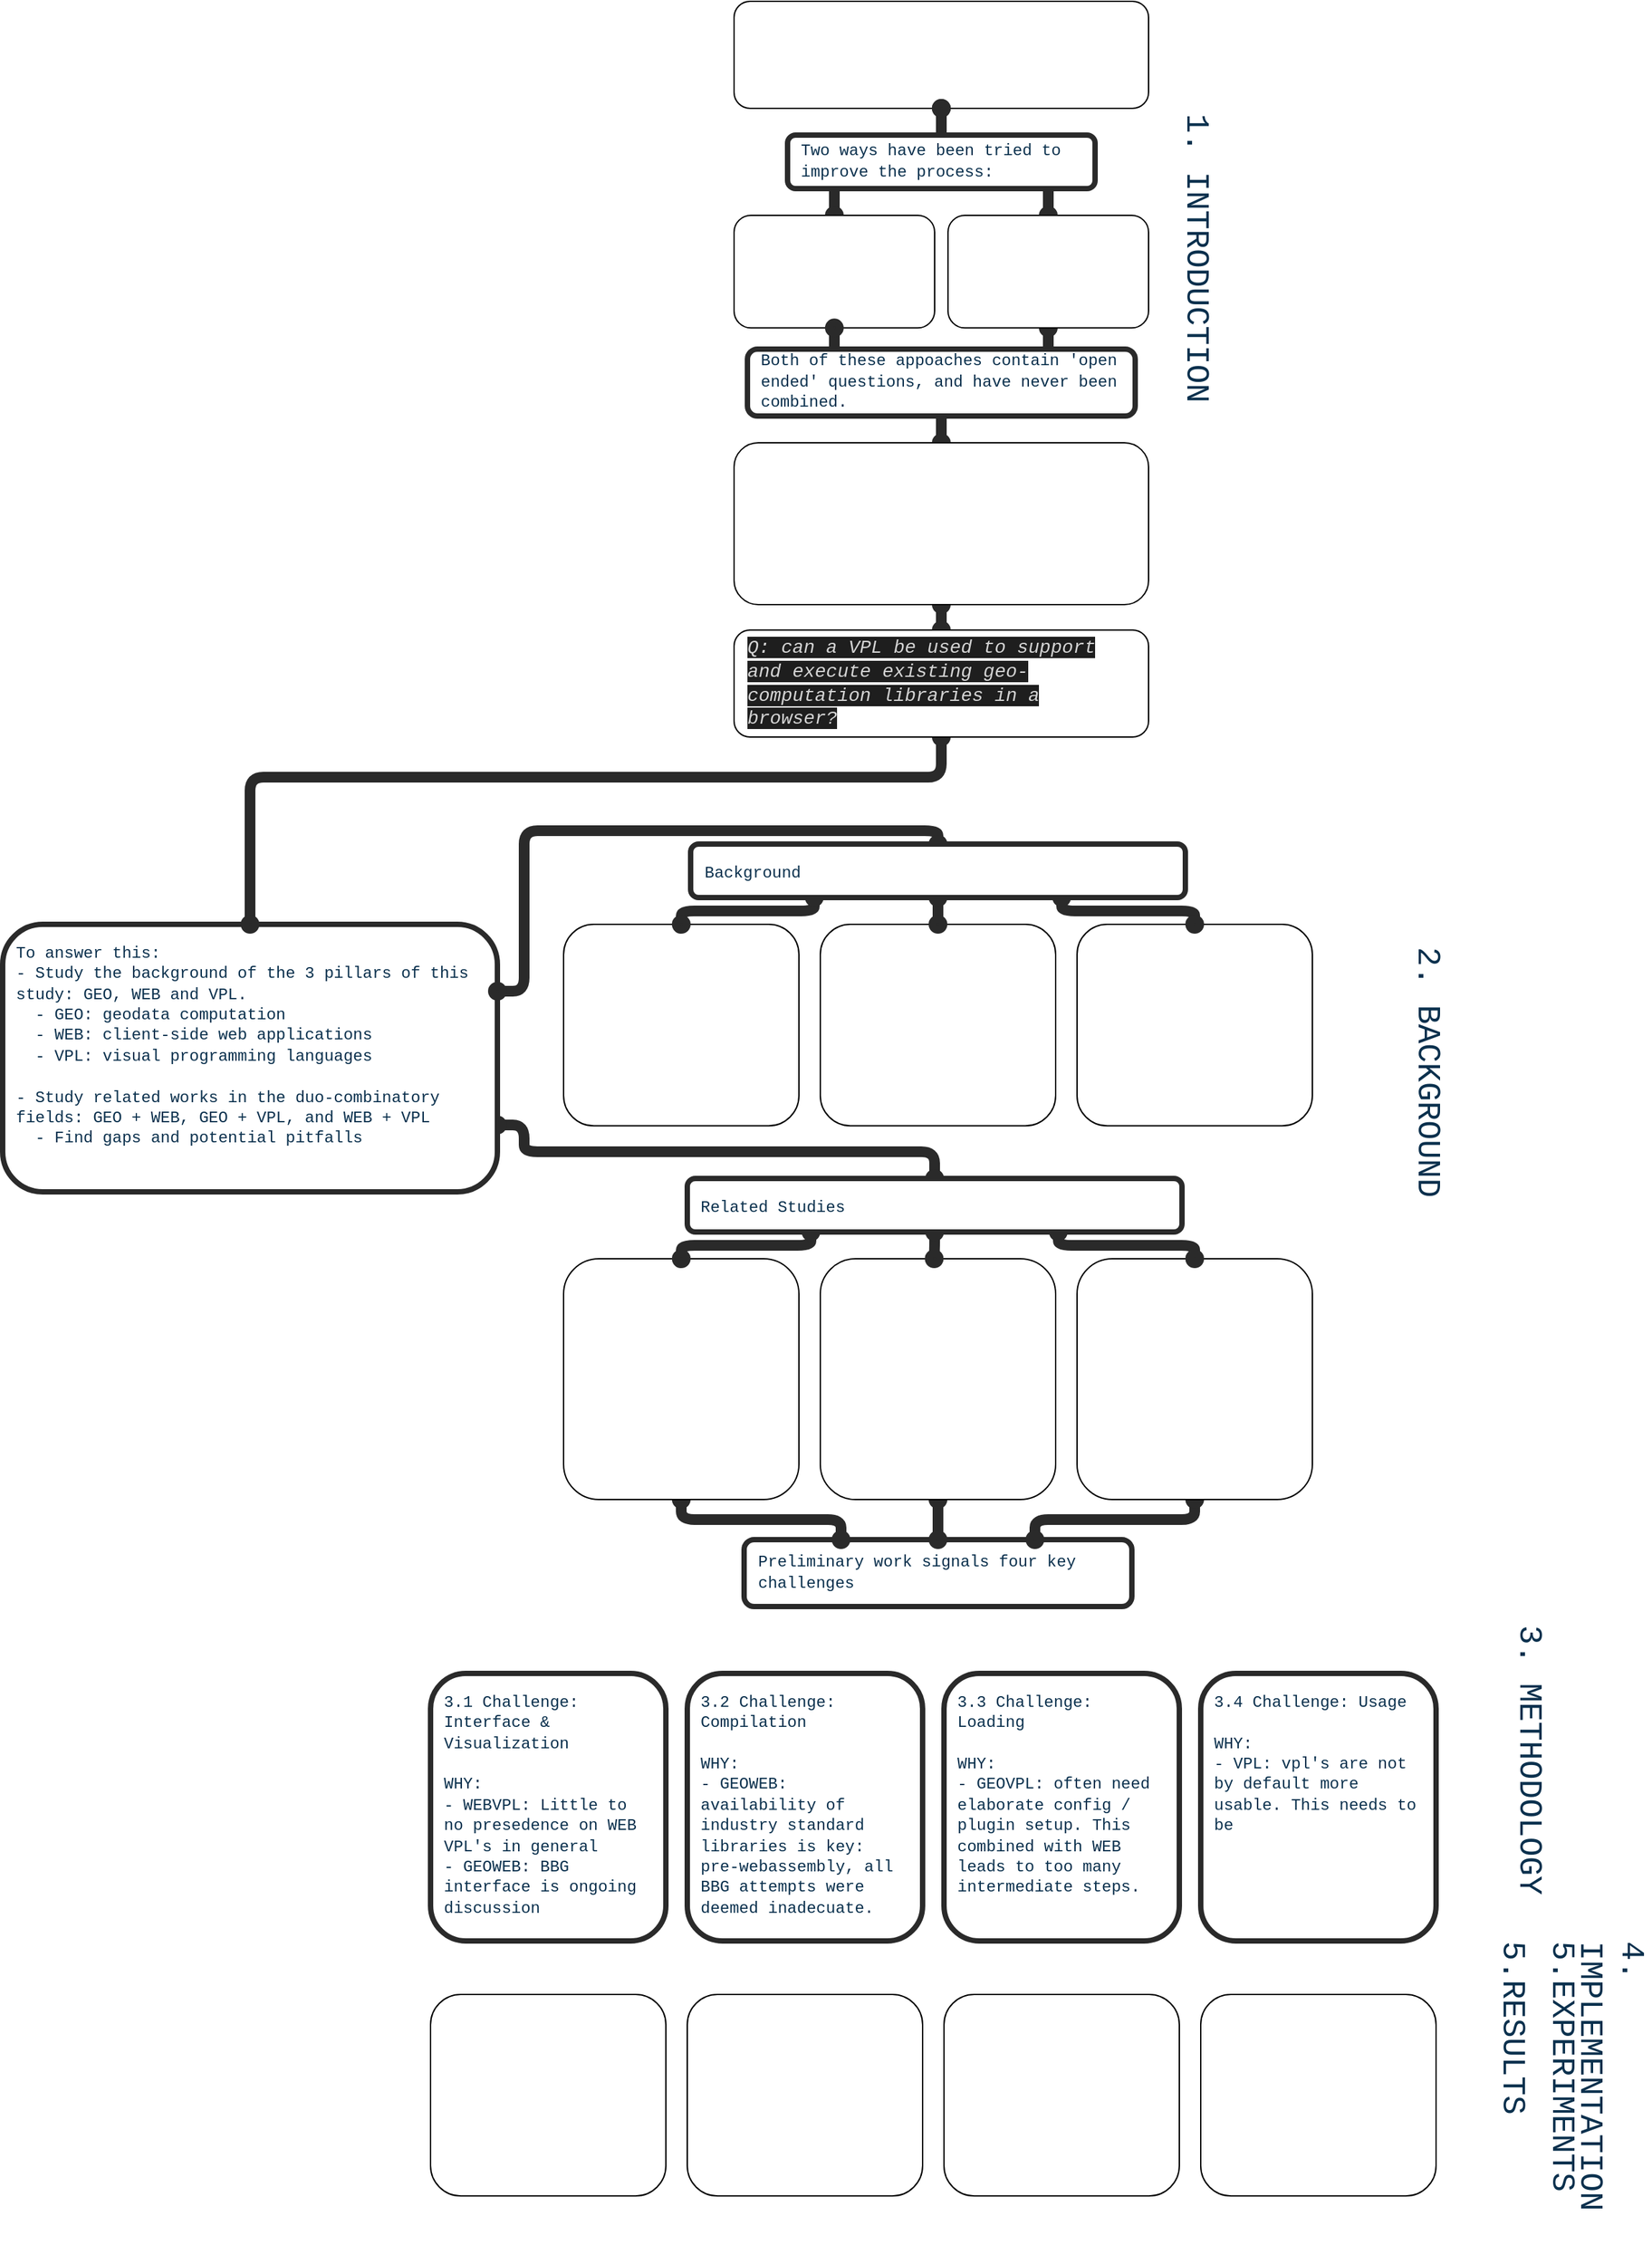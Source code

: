 <mxfile>
    <diagram id="0xoyhoB9InXKQoQoNSjv" name="Page-1">
        <mxGraphModel dx="2159" dy="1862" grid="1" gridSize="10" guides="1" tooltips="1" connect="1" arrows="1" fold="1" page="1" pageScale="1" pageWidth="850" pageHeight="1100" background="#FFFFFF" math="0" shadow="0">
            <root>
                <mxCell id="0"/>
                <mxCell id="1" parent="0"/>
                <mxCell id="93" style="edgeStyle=orthogonalEdgeStyle;shape=connector;rounded=1;html=1;exitX=1;exitY=0.75;exitDx=0;exitDy=0;entryX=0.5;entryY=0;entryDx=0;entryDy=0;labelBackgroundColor=default;fontFamily=Helvetica;fontSize=12;fontColor=#2A2A2A;startArrow=oval;startFill=1;endArrow=oval;endFill=1;strokeColor=#2A2A2A;strokeWidth=8;" edge="1" parent="1" source="85" target="88">
                    <mxGeometry relative="1" as="geometry">
                        <Array as="points">
                            <mxPoint x="-120" y="710"/>
                            <mxPoint x="-120" y="730"/>
                            <mxPoint x="187" y="730"/>
                        </Array>
                    </mxGeometry>
                </mxCell>
                <mxCell id="85" value="&lt;div style=&quot;font-family: &amp;#34;consolas&amp;#34; , &amp;#34;courier new&amp;#34; , monospace ; line-height: 1.28&quot;&gt;To answer this:&amp;nbsp;&lt;/div&gt;&lt;div style=&quot;font-family: &amp;#34;consolas&amp;#34; , &amp;#34;courier new&amp;#34; , monospace ; line-height: 1.28&quot;&gt;- Study the background of the 3 pillars of this study: GEO, WEB and VPL.&lt;/div&gt;&lt;div style=&quot;font-family: &amp;#34;consolas&amp;#34; , &amp;#34;courier new&amp;#34; , monospace ; line-height: 1.28&quot;&gt;&lt;div style=&quot;line-height: 1.28&quot;&gt;&amp;nbsp; - GEO: geodata computation&amp;nbsp;&lt;/div&gt;&lt;div style=&quot;line-height: 1.28&quot;&gt;&amp;nbsp; - WEB: client-side web applications&lt;/div&gt;&lt;div style=&quot;line-height: 1.28&quot;&gt;&amp;nbsp; - VPL: visual programming languages&lt;/div&gt;&lt;/div&gt;&lt;div style=&quot;font-family: &amp;#34;consolas&amp;#34; , &amp;#34;courier new&amp;#34; , monospace ; line-height: 1.28&quot;&gt;&lt;br&gt;&lt;/div&gt;&lt;div style=&quot;font-family: &amp;#34;consolas&amp;#34; , &amp;#34;courier new&amp;#34; , monospace ; line-height: 1.28&quot;&gt;- Study related works in the duo-combinatory fields: GEO + WEB, GEO + VPL, and WEB + VPL&amp;nbsp;&lt;/div&gt;&lt;div style=&quot;font-family: &amp;#34;consolas&amp;#34; , &amp;#34;courier new&amp;#34; , monospace ; line-height: 1.28&quot;&gt;&amp;nbsp; - Find gaps and potential pitfalls&amp;nbsp;&lt;/div&gt;" style="whiteSpace=wrap;html=1;rounded=1;align=left;labelBorderColor=none;spacingLeft=0;spacingBottom=0;spacingRight=0;spacing=10;spacingTop=0;fontColor=#0A304D;labelBackgroundColor=none;fillColor=#FFFFFF;strokeWidth=4;strokeColor=#2A2A2A;verticalAlign=top;" vertex="1" parent="1">
                    <mxGeometry x="-510" y="560" width="370" height="200" as="geometry"/>
                </mxCell>
                <mxCell id="22" value="&lt;div style=&quot;font-family: consolas, &amp;quot;courier new&amp;quot;, monospace; line-height: 1.28;&quot;&gt;&lt;div&gt;&lt;b&gt;Geocomputation&lt;/b&gt;&lt;br&gt;L is important&lt;/div&gt;&lt;div&gt;L is difficult&lt;/div&gt;&lt;/div&gt;" style="whiteSpace=wrap;html=1;rounded=1;align=left;labelBorderColor=none;spacingLeft=0;spacingBottom=0;spacingRight=0;spacing=10;spacingTop=0;fontColor=#FFFFFF;labelBackgroundColor=none;" parent="1" vertex="1">
                    <mxGeometry x="37" y="-130" width="310" height="80" as="geometry"/>
                </mxCell>
                <mxCell id="37" style="edgeStyle=orthogonalEdgeStyle;html=1;exitX=0.5;exitY=0;exitDx=0;exitDy=0;entryX=0.5;entryY=1;entryDx=0;entryDy=0;fontFamily=Helvetica;fontSize=12;fontColor=#FFFFFF;strokeColor=#2A2A2A;endArrow=oval;endFill=1;startArrow=oval;startFill=1;strokeWidth=8;" parent="1" source="27" target="22" edge="1">
                    <mxGeometry relative="1" as="geometry"/>
                </mxCell>
                <mxCell id="43" style="edgeStyle=orthogonalEdgeStyle;html=1;exitX=0.5;exitY=1;exitDx=0;exitDy=0;fontFamily=Helvetica;fontSize=12;fontColor=#2A2A2A;startArrow=none;startFill=1;endArrow=oval;endFill=1;strokeColor=#2A2A2A;strokeWidth=8;" parent="1" source="46" edge="1">
                    <mxGeometry relative="1" as="geometry">
                        <mxPoint x="192" y="210" as="targetPoint"/>
                        <Array as="points">
                            <mxPoint x="192" y="150"/>
                        </Array>
                    </mxGeometry>
                </mxCell>
                <mxCell id="27" value="&lt;div style=&quot;font-family: &amp;#34;consolas&amp;#34; , &amp;#34;courier new&amp;#34; , monospace ; line-height: 1.28&quot;&gt;1. Gecomputation inside of&lt;b&gt; Web Applications&lt;/b&gt;&lt;/div&gt;" style="whiteSpace=wrap;html=1;rounded=1;align=left;labelBorderColor=none;spacingLeft=0;spacingBottom=0;spacingRight=0;spacing=10;spacingTop=0;fontColor=#FFFFFF;labelBackgroundColor=none;" parent="1" vertex="1">
                    <mxGeometry x="37" y="30" width="150" height="84.14" as="geometry"/>
                </mxCell>
                <mxCell id="36" style="edgeStyle=orthogonalEdgeStyle;html=1;exitX=0.5;exitY=0;exitDx=0;exitDy=0;entryX=0.5;entryY=1;entryDx=0;entryDy=0;fontFamily=Helvetica;fontSize=12;fontColor=#FFFFFF;strokeColor=#2A2A2A;endArrow=oval;endFill=1;startArrow=oval;startFill=1;strokeWidth=8;" parent="1" source="28" target="22" edge="1">
                    <mxGeometry relative="1" as="geometry">
                        <Array as="points">
                            <mxPoint x="272" y="-10"/>
                            <mxPoint x="192" y="-10"/>
                        </Array>
                    </mxGeometry>
                </mxCell>
                <mxCell id="42" style="edgeStyle=orthogonalEdgeStyle;html=1;exitX=0.5;exitY=1;exitDx=0;exitDy=0;fontFamily=Helvetica;fontSize=12;fontColor=#2A2A2A;startArrow=oval;startFill=1;endArrow=oval;endFill=1;strokeColor=#2A2A2A;strokeWidth=8;entryX=0.5;entryY=0;entryDx=0;entryDy=0;" parent="1" source="28" target="40" edge="1">
                    <mxGeometry relative="1" as="geometry">
                        <mxPoint x="197" y="200" as="targetPoint"/>
                        <Array as="points">
                            <mxPoint x="272" y="150"/>
                            <mxPoint x="192" y="150"/>
                        </Array>
                    </mxGeometry>
                </mxCell>
                <mxCell id="28" value="&lt;div style=&quot;font-family: &amp;#34;consolas&amp;#34; , &amp;#34;courier new&amp;#34; , monospace ; line-height: 1.28&quot;&gt;2. Gecomputation using V&lt;b&gt;isual Programming&lt;/b&gt;&lt;/div&gt;" style="whiteSpace=wrap;html=1;rounded=1;align=left;labelBorderColor=none;spacingLeft=0;spacingBottom=0;spacingRight=0;spacing=10;spacingTop=0;fontColor=#FFFFFF;labelBackgroundColor=none;" parent="1" vertex="1">
                    <mxGeometry x="197" y="30" width="150" height="84.14" as="geometry"/>
                </mxCell>
                <mxCell id="81" style="edgeStyle=orthogonalEdgeStyle;shape=connector;rounded=1;html=1;exitX=0.5;exitY=1;exitDx=0;exitDy=0;entryX=0.5;entryY=0;entryDx=0;entryDy=0;labelBackgroundColor=default;fontFamily=Helvetica;fontSize=12;fontColor=#2A2A2A;startArrow=oval;startFill=1;endArrow=oval;endFill=1;strokeColor=#2A2A2A;strokeWidth=8;" edge="1" parent="1" source="40" target="78">
                    <mxGeometry relative="1" as="geometry"/>
                </mxCell>
                <mxCell id="40" value="&lt;div style=&quot;font-family: &amp;#34;consolas&amp;#34; , &amp;#34;courier new&amp;#34; , monospace ; line-height: 1.28&quot;&gt;GOAL: This study seeks to combine both approaches.&lt;br&gt;Doing so will:&lt;/div&gt;&lt;div style=&quot;font-family: &amp;#34;consolas&amp;#34; , &amp;#34;courier new&amp;#34; , monospace ; line-height: 1.28&quot;&gt;- Aid these individual approaches.&lt;br&gt;- Open up a 'new format' of geocomputation.&lt;/div&gt;" style="whiteSpace=wrap;html=1;rounded=1;align=left;labelBorderColor=none;spacingLeft=0;spacingBottom=0;spacingRight=0;spacing=10;spacingTop=0;fontColor=#FFFFFF;labelBackgroundColor=none;" parent="1" vertex="1">
                    <mxGeometry x="37" y="200" width="310" height="121" as="geometry"/>
                </mxCell>
                <mxCell id="44" value="&lt;div style=&quot;font-family: &amp;#34;consolas&amp;#34; , &amp;#34;courier new&amp;#34; , monospace ; line-height: 1.28&quot;&gt;Two ways have been tried to improve the process:&amp;nbsp;&lt;/div&gt;" style="whiteSpace=wrap;html=1;rounded=1;align=left;labelBorderColor=none;spacingLeft=0;spacingBottom=0;spacingRight=0;spacing=10;spacingTop=0;fontColor=#0A304D;labelBackgroundColor=none;fillColor=#FFFFFF;strokeWidth=4;strokeColor=#2A2A2A;" parent="1" vertex="1">
                    <mxGeometry x="77" y="-30" width="230" height="40" as="geometry"/>
                </mxCell>
                <mxCell id="46" value="&lt;div style=&quot;font-family: &amp;#34;consolas&amp;#34; , &amp;#34;courier new&amp;#34; , monospace ; line-height: 1.28&quot;&gt;&lt;span&gt;Both of these appoaches contain 'open ended' questions, and have never been combined.&lt;/span&gt;&lt;/div&gt;" style="whiteSpace=wrap;html=1;rounded=1;align=left;labelBorderColor=none;spacingLeft=0;spacingBottom=0;spacingRight=0;spacing=10;spacingTop=0;fontColor=#0A304D;labelBackgroundColor=none;fillColor=#FFFFFF;strokeWidth=4;strokeColor=#2A2A2A;" parent="1" vertex="1">
                    <mxGeometry x="47" y="130" width="290" height="50" as="geometry"/>
                </mxCell>
                <mxCell id="47" value="" style="edgeStyle=orthogonalEdgeStyle;html=1;exitX=0.5;exitY=1;exitDx=0;exitDy=0;fontFamily=Helvetica;fontSize=12;fontColor=#2A2A2A;startArrow=oval;startFill=1;endArrow=none;endFill=1;strokeColor=#2A2A2A;strokeWidth=8;" parent="1" source="27" target="46" edge="1">
                    <mxGeometry relative="1" as="geometry">
                        <mxPoint x="112" y="114.14" as="sourcePoint"/>
                        <mxPoint x="192" y="210" as="targetPoint"/>
                        <Array as="points">
                            <mxPoint x="112" y="150"/>
                        </Array>
                    </mxGeometry>
                </mxCell>
                <mxCell id="49" value="&lt;div style=&quot;font-family: &amp;#34;consolas&amp;#34; , &amp;#34;courier new&amp;#34; , monospace ; line-height: 1.28&quot;&gt;&lt;span&gt;Preliminary work signals four key challenges&amp;nbsp;&lt;/span&gt;&lt;/div&gt;" style="whiteSpace=wrap;html=1;rounded=1;align=left;labelBorderColor=none;spacingLeft=0;spacingBottom=0;spacingRight=0;spacing=10;spacingTop=0;fontColor=#0A304D;labelBackgroundColor=none;fillColor=#FFFFFF;strokeWidth=4;strokeColor=#2A2A2A;" parent="1" vertex="1">
                    <mxGeometry x="44.5" y="1020" width="290" height="50" as="geometry"/>
                </mxCell>
                <mxCell id="50" value="&lt;div style=&quot;font-family: &amp;#34;consolas&amp;#34; , &amp;#34;courier new&amp;#34; , monospace ; line-height: 1.28&quot;&gt;&lt;font style=&quot;font-size: 24px&quot;&gt;1. INTRODUCTION&lt;/font&gt;&lt;/div&gt;" style="whiteSpace=wrap;html=1;rounded=1;align=left;labelBorderColor=none;spacingLeft=0;spacingBottom=0;spacingRight=0;spacing=10;spacingTop=0;fontColor=#0A304D;labelBackgroundColor=none;fillColor=none;strokeWidth=4;strokeColor=none;rotation=90;fontSize=18;" parent="1" vertex="1">
                    <mxGeometry x="237" y="64.14" width="290" height="50" as="geometry"/>
                </mxCell>
                <mxCell id="51" value="&lt;div style=&quot;font-family: &amp;#34;consolas&amp;#34; , &amp;#34;courier new&amp;#34; , monospace ; line-height: 1.28&quot;&gt;GEO:&lt;/div&gt;&lt;div style=&quot;font-family: &amp;#34;consolas&amp;#34; , &amp;#34;courier new&amp;#34; , monospace ; line-height: 1.28&quot;&gt;Geocomputation has&amp;nbsp;&lt;/div&gt;" style="whiteSpace=wrap;html=1;rounded=1;align=left;labelBorderColor=none;spacingLeft=0;spacingBottom=0;spacingRight=0;spacing=10;spacingTop=0;fontColor=#FFFFFF;labelBackgroundColor=none;verticalAlign=top;" parent="1" vertex="1">
                    <mxGeometry x="-90.5" y="560" width="176" height="150.588" as="geometry"/>
                </mxCell>
                <mxCell id="52" value="&lt;div style=&quot;font-family: &amp;#34;consolas&amp;#34; , &amp;#34;courier new&amp;#34; , monospace ; line-height: 1.28&quot;&gt;WEB:&lt;/div&gt;" style="whiteSpace=wrap;html=1;rounded=1;align=left;labelBorderColor=none;spacingLeft=0;spacingBottom=0;spacingRight=0;spacing=10;spacingTop=0;fontColor=#FFFFFF;labelBackgroundColor=none;verticalAlign=top;" parent="1" vertex="1">
                    <mxGeometry x="101.5" y="560" width="176" height="150.588" as="geometry"/>
                </mxCell>
                <mxCell id="53" value="&lt;div style=&quot;font-family: &amp;#34;consolas&amp;#34; , &amp;#34;courier new&amp;#34; , monospace ; line-height: 1.28&quot;&gt;VPL:&lt;/div&gt;&lt;div style=&quot;font-family: &amp;#34;consolas&amp;#34; , &amp;#34;courier new&amp;#34; , monospace ; line-height: 1.28&quot;&gt;&lt;br&gt;&lt;/div&gt;" style="whiteSpace=wrap;html=1;rounded=1;align=left;labelBorderColor=none;spacingLeft=0;spacingBottom=0;spacingRight=0;spacing=10;spacingTop=0;fontColor=#FFFFFF;labelBackgroundColor=none;verticalAlign=top;" parent="1" vertex="1">
                    <mxGeometry x="293.5" y="560" width="176" height="150.588" as="geometry"/>
                </mxCell>
                <mxCell id="99" style="edgeStyle=orthogonalEdgeStyle;shape=connector;rounded=1;html=1;exitX=0.5;exitY=1;exitDx=0;exitDy=0;entryX=0.25;entryY=0;entryDx=0;entryDy=0;labelBackgroundColor=default;fontFamily=Helvetica;fontSize=12;fontColor=#2A2A2A;startArrow=oval;startFill=1;endArrow=oval;endFill=1;strokeColor=#2A2A2A;strokeWidth=8;" edge="1" parent="1" source="54" target="49">
                    <mxGeometry relative="1" as="geometry"/>
                </mxCell>
                <mxCell id="54" value="&lt;div style=&quot;font-family: &amp;#34;consolas&amp;#34; , &amp;#34;courier new&amp;#34; , monospace ; line-height: 1.28&quot;&gt;GEO + WEB:&amp;nbsp;&lt;/div&gt;&lt;div style=&quot;font-family: &amp;#34;consolas&amp;#34; , &amp;#34;courier new&amp;#34; , monospace ; line-height: 1.28&quot;&gt;browser based geoprocessing:&amp;nbsp;&lt;/div&gt;&lt;div style=&quot;font-family: &amp;#34;consolas&amp;#34; , &amp;#34;courier new&amp;#34; , monospace ; line-height: 1.28&quot;&gt;availability &amp;amp; performance of libraries primary concern&lt;/div&gt;&lt;div style=&quot;font-family: &amp;#34;consolas&amp;#34; , &amp;#34;courier new&amp;#34; , monospace ; line-height: 1.28&quot;&gt;Interface secondary concern.&lt;/div&gt;" style="whiteSpace=wrap;html=1;rounded=1;align=left;labelBorderColor=none;spacingLeft=0;spacingBottom=0;spacingRight=0;spacing=10;spacingTop=0;fontColor=#FFFFFF;labelBackgroundColor=none;verticalAlign=top;" parent="1" vertex="1">
                    <mxGeometry x="-90.5" y="810" width="176" height="180" as="geometry"/>
                </mxCell>
                <mxCell id="97" style="edgeStyle=orthogonalEdgeStyle;shape=connector;rounded=1;html=1;exitX=0.5;exitY=1;exitDx=0;exitDy=0;entryX=0.75;entryY=0;entryDx=0;entryDy=0;labelBackgroundColor=default;fontFamily=Helvetica;fontSize=12;fontColor=#2A2A2A;startArrow=oval;startFill=1;endArrow=oval;endFill=1;strokeColor=#2A2A2A;strokeWidth=8;" edge="1" parent="1" source="55" target="49">
                    <mxGeometry relative="1" as="geometry"/>
                </mxCell>
                <mxCell id="55" value="&lt;div style=&quot;font-family: &amp;#34;consolas&amp;#34; , &amp;#34;courier new&amp;#34; , monospace ; line-height: 1.28&quot;&gt;WEB + VPL:&lt;/div&gt;&lt;div style=&quot;font-family: &amp;#34;consolas&amp;#34; , &amp;#34;courier new&amp;#34; , monospace ; line-height: 1.28&quot;&gt;These types of applications only exist as educational tools.&lt;/div&gt;&lt;div style=&quot;font-family: &amp;#34;consolas&amp;#34; , &amp;#34;courier new&amp;#34; , monospace ; line-height: 1.28&quot;&gt;Very little presedence of tools for profesional use.&amp;nbsp;&lt;/div&gt;" style="whiteSpace=wrap;html=1;rounded=1;align=left;labelBorderColor=none;spacingLeft=0;spacingBottom=0;spacingRight=0;spacing=10;spacingTop=0;fontColor=#FFFFFF;labelBackgroundColor=none;verticalAlign=top;" parent="1" vertex="1">
                    <mxGeometry x="293.5" y="810" width="176" height="180" as="geometry"/>
                </mxCell>
                <mxCell id="98" style="edgeStyle=orthogonalEdgeStyle;shape=connector;rounded=1;html=1;exitX=0.5;exitY=1;exitDx=0;exitDy=0;entryX=0.5;entryY=0;entryDx=0;entryDy=0;labelBackgroundColor=default;fontFamily=Helvetica;fontSize=12;fontColor=#2A2A2A;startArrow=oval;startFill=1;endArrow=oval;endFill=1;strokeColor=#2A2A2A;strokeWidth=8;" edge="1" parent="1" source="56" target="49">
                    <mxGeometry relative="1" as="geometry"/>
                </mxCell>
                <mxCell id="56" value="&lt;div style=&quot;font-family: &amp;#34;consolas&amp;#34; , &amp;#34;courier new&amp;#34; , monospace ; line-height: 1.28&quot;&gt;GEO + VPL:&lt;/div&gt;&lt;div style=&quot;font-family: &amp;#34;consolas&amp;#34; , &amp;#34;courier new&amp;#34; , monospace ; line-height: 1.28&quot;&gt;Many examples.&lt;/div&gt;&lt;div style=&quot;font-family: &amp;#34;consolas&amp;#34; , &amp;#34;courier new&amp;#34; , monospace ; line-height: 1.28&quot;&gt;Operationalizeing VPL's is a general challenge&lt;/div&gt;&lt;div style=&quot;font-family: &amp;#34;consolas&amp;#34; , &amp;#34;courier new&amp;#34; , monospace ; line-height: 1.28&quot;&gt;&lt;br&gt;&lt;/div&gt;" style="whiteSpace=wrap;html=1;rounded=1;align=left;labelBorderColor=none;spacingLeft=0;spacingBottom=0;spacingRight=0;spacing=10;spacingTop=0;fontColor=#FFFFFF;labelBackgroundColor=none;verticalAlign=top;" parent="1" vertex="1">
                    <mxGeometry x="101.5" y="810" width="176" height="180" as="geometry"/>
                </mxCell>
                <mxCell id="58" value="&lt;div style=&quot;font-family: &amp;#34;consolas&amp;#34; , &amp;#34;courier new&amp;#34; , monospace ; line-height: 1.28&quot;&gt;&lt;font style=&quot;font-size: 24px&quot;&gt;2. BACKGROUND&lt;/font&gt;&lt;/div&gt;" style="whiteSpace=wrap;html=1;rounded=1;align=left;labelBorderColor=none;spacingLeft=0;spacingBottom=0;spacingRight=0;spacing=10;spacingTop=0;fontColor=#0A304D;labelBackgroundColor=none;fillColor=none;strokeWidth=4;strokeColor=none;rotation=90;fontSize=18;" parent="1" vertex="1">
                    <mxGeometry x="410" y="687" width="290" height="50" as="geometry"/>
                </mxCell>
                <mxCell id="62" value="&lt;div style=&quot;font-family: &amp;#34;consolas&amp;#34; , &amp;#34;courier new&amp;#34; , monospace ; line-height: 1.28&quot;&gt;3.2 Challenge: Compilation&lt;/div&gt;&lt;div style=&quot;font-family: &amp;#34;consolas&amp;#34; , &amp;#34;courier new&amp;#34; , monospace ; line-height: 1.28&quot;&gt;&lt;br&gt;WHY:&amp;nbsp;&lt;br&gt;- GEOWEB: availability of industry standard libraries is key: pre-webassembly, all BBG attempts were deemed inadecuate.&lt;br&gt;&lt;/div&gt;" style="whiteSpace=wrap;html=1;rounded=1;align=left;labelBorderColor=none;spacingLeft=0;spacingBottom=0;spacingRight=0;spacing=10;spacingTop=0;fontColor=#0A304D;labelBackgroundColor=none;verticalAlign=top;fillColor=#FFFFFF;strokeColor=#2A2A2A;strokeWidth=4;" parent="1" vertex="1">
                    <mxGeometry x="2" y="1120" width="176" height="200" as="geometry"/>
                </mxCell>
                <mxCell id="63" value="&lt;div style=&quot;font-family: &amp;#34;consolas&amp;#34; , &amp;#34;courier new&amp;#34; , monospace ; line-height: 1.28&quot;&gt;3.3 Challenge: Loading&lt;br&gt;&lt;br&gt;WHY:&amp;nbsp;&lt;/div&gt;&lt;div style=&quot;font-family: &amp;#34;consolas&amp;#34; , &amp;#34;courier new&amp;#34; , monospace ; line-height: 1.28&quot;&gt;- GEOVPL: often need elaborate config / plugin setup. This combined with WEB leads to too many intermediate steps.&amp;nbsp;&lt;br&gt;&lt;br&gt;&lt;/div&gt;&lt;div style=&quot;font-family: &amp;#34;consolas&amp;#34; , &amp;#34;courier new&amp;#34; , monospace ; line-height: 1.28&quot;&gt;&lt;br&gt;&lt;/div&gt;" style="whiteSpace=wrap;html=1;rounded=1;align=left;labelBorderColor=none;spacingLeft=0;spacingBottom=0;spacingRight=0;spacing=10;spacingTop=0;fontColor=#0A304D;labelBackgroundColor=none;verticalAlign=top;fillColor=#FFFFFF;strokeColor=#2A2A2A;strokeWidth=4;" parent="1" vertex="1">
                    <mxGeometry x="194" y="1120" width="176" height="200" as="geometry"/>
                </mxCell>
                <mxCell id="64" value="&lt;div style=&quot;font-family: &amp;#34;consolas&amp;#34; , &amp;#34;courier new&amp;#34; , monospace ; line-height: 1.28&quot;&gt;3.4 Challenge: Usage&lt;br&gt;&lt;br&gt;WHY:&amp;nbsp;&lt;/div&gt;&lt;div style=&quot;font-family: &amp;#34;consolas&amp;#34; , &amp;#34;courier new&amp;#34; , monospace ; line-height: 1.28&quot;&gt;- VPL: vpl's are not by default more usable. This needs to be&amp;nbsp;&lt;/div&gt;" style="whiteSpace=wrap;html=1;rounded=1;align=left;labelBorderColor=none;spacingLeft=0;spacingBottom=0;spacingRight=0;spacing=10;spacingTop=0;fontColor=#0A304D;labelBackgroundColor=none;verticalAlign=top;fillColor=#FFFFFF;strokeColor=#2A2A2A;strokeWidth=4;" parent="1" vertex="1">
                    <mxGeometry x="386" y="1120" width="176" height="200" as="geometry"/>
                </mxCell>
                <mxCell id="65" value="&lt;div style=&quot;font-family: &amp;#34;consolas&amp;#34; , &amp;#34;courier new&amp;#34; , monospace ; line-height: 1.28&quot;&gt;&lt;font style=&quot;font-size: 24px&quot;&gt;3. METHODOLOGY&lt;/font&gt;&lt;/div&gt;" style="whiteSpace=wrap;html=1;rounded=1;align=left;labelBorderColor=none;spacingLeft=0;spacingBottom=0;spacingRight=0;spacing=10;spacingTop=0;fontColor=#0A304D;labelBackgroundColor=none;fillColor=none;strokeWidth=4;strokeColor=none;rotation=90;fontSize=18;" parent="1" vertex="1">
                    <mxGeometry x="520" y="1160" width="223" height="50" as="geometry"/>
                </mxCell>
                <mxCell id="66" value="&lt;div style=&quot;font-family: &amp;#34;consolas&amp;#34; , &amp;#34;courier new&amp;#34; , monospace ; line-height: 1.28&quot;&gt;3.1 Challenge:&lt;/div&gt;&lt;div style=&quot;font-family: &amp;#34;consolas&amp;#34; , &amp;#34;courier new&amp;#34; , monospace ; line-height: 1.28&quot;&gt;Interface &amp;amp; Visualization&lt;/div&gt;&lt;div style=&quot;font-family: &amp;#34;consolas&amp;#34; , &amp;#34;courier new&amp;#34; , monospace ; line-height: 1.28&quot;&gt;&lt;br&gt;&lt;/div&gt;&lt;div style=&quot;font-family: &amp;#34;consolas&amp;#34; , &amp;#34;courier new&amp;#34; , monospace ; line-height: 1.28&quot;&gt;WHY:&amp;nbsp;&lt;/div&gt;&lt;div style=&quot;font-family: &amp;#34;consolas&amp;#34; , &amp;#34;courier new&amp;#34; , monospace ; line-height: 1.28&quot;&gt;- WEBVPL: Little to no presedence on WEB VPL's in general&amp;nbsp;&lt;/div&gt;&lt;div style=&quot;font-family: &amp;#34;consolas&amp;#34; , &amp;#34;courier new&amp;#34; , monospace ; line-height: 1.28&quot;&gt;- GEOWEB: BBG interface is ongoing discussion&lt;/div&gt;" style="whiteSpace=wrap;html=1;rounded=1;align=left;labelBorderColor=none;spacingLeft=0;spacingBottom=0;spacingRight=0;spacing=10;spacingTop=0;fontColor=#0A304D;labelBackgroundColor=none;verticalAlign=top;fillColor=#FFFFFF;strokeColor=#2A2A2A;strokeWidth=4;" parent="1" vertex="1">
                    <mxGeometry x="-190" y="1120" width="176" height="200" as="geometry"/>
                </mxCell>
                <mxCell id="68" value="&lt;div style=&quot;font-family: &amp;#34;consolas&amp;#34; , &amp;#34;courier new&amp;#34; , monospace ; line-height: 1.28&quot;&gt;&lt;br&gt;&lt;/div&gt;" style="whiteSpace=wrap;html=1;rounded=1;align=left;labelBorderColor=none;spacingLeft=0;spacingBottom=0;spacingRight=0;spacing=10;spacingTop=0;fontColor=#FFFFFF;labelBackgroundColor=none;" parent="1" vertex="1">
                    <mxGeometry x="-190" y="1360" width="176" height="150.588" as="geometry"/>
                </mxCell>
                <mxCell id="69" value="&lt;div style=&quot;font-family: &amp;#34;consolas&amp;#34; , &amp;#34;courier new&amp;#34; , monospace ; line-height: 1.28&quot;&gt;&lt;br&gt;&lt;/div&gt;" style="whiteSpace=wrap;html=1;rounded=1;align=left;labelBorderColor=none;spacingLeft=0;spacingBottom=0;spacingRight=0;spacing=10;spacingTop=0;fontColor=#FFFFFF;labelBackgroundColor=none;" parent="1" vertex="1">
                    <mxGeometry x="2" y="1360" width="176" height="150.588" as="geometry"/>
                </mxCell>
                <mxCell id="70" value="&lt;div style=&quot;font-family: &amp;#34;consolas&amp;#34; , &amp;#34;courier new&amp;#34; , monospace ; line-height: 1.28&quot;&gt;&lt;br&gt;&lt;/div&gt;" style="whiteSpace=wrap;html=1;rounded=1;align=left;labelBorderColor=none;spacingLeft=0;spacingBottom=0;spacingRight=0;spacing=10;spacingTop=0;fontColor=#FFFFFF;labelBackgroundColor=none;" parent="1" vertex="1">
                    <mxGeometry x="194" y="1360" width="176" height="150.588" as="geometry"/>
                </mxCell>
                <mxCell id="71" value="&lt;div style=&quot;font-family: &amp;#34;consolas&amp;#34; , &amp;#34;courier new&amp;#34; , monospace ; line-height: 1.28&quot;&gt;&lt;br&gt;&lt;/div&gt;" style="whiteSpace=wrap;html=1;rounded=1;align=left;labelBorderColor=none;spacingLeft=0;spacingBottom=0;spacingRight=0;spacing=10;spacingTop=0;fontColor=#FFFFFF;labelBackgroundColor=none;" parent="1" vertex="1">
                    <mxGeometry x="386" y="1360" width="176" height="150.588" as="geometry"/>
                </mxCell>
                <mxCell id="73" value="&lt;div style=&quot;font-family: &amp;#34;consolas&amp;#34; , &amp;#34;courier new&amp;#34; , monospace ; line-height: 1.28&quot;&gt;&lt;font style=&quot;font-size: 24px&quot;&gt;4. IMPLEMENTATION&lt;/font&gt;&lt;/div&gt;" style="whiteSpace=wrap;html=1;rounded=1;align=left;labelBorderColor=none;spacingLeft=0;spacingBottom=0;spacingRight=0;spacing=10;spacingTop=0;fontColor=#0A304D;labelBackgroundColor=none;fillColor=none;strokeWidth=4;strokeColor=none;rotation=90;fontSize=18;" parent="1" vertex="1">
                    <mxGeometry x="567" y="1410.29" width="250" height="50" as="geometry"/>
                </mxCell>
                <mxCell id="74" value="&lt;div style=&quot;font-family: &amp;#34;consolas&amp;#34; , &amp;#34;courier new&amp;#34; , monospace ; line-height: 1.28&quot;&gt;&lt;font style=&quot;font-size: 24px&quot;&gt;5.EXPERIMENTS&lt;/font&gt;&lt;/div&gt;" style="whiteSpace=wrap;html=1;rounded=1;align=left;labelBorderColor=none;spacingLeft=0;spacingBottom=0;spacingRight=0;spacing=10;spacingTop=0;fontColor=#0A304D;labelBackgroundColor=none;fillColor=none;strokeWidth=4;strokeColor=none;rotation=90;fontSize=18;" parent="1" vertex="1">
                    <mxGeometry x="530" y="1410.29" width="250" height="50" as="geometry"/>
                </mxCell>
                <mxCell id="75" value="&lt;div style=&quot;font-family: &amp;#34;consolas&amp;#34; , &amp;#34;courier new&amp;#34; , monospace ; line-height: 1.28&quot;&gt;&lt;font style=&quot;font-size: 24px&quot;&gt;5.RESULTS&lt;/font&gt;&lt;/div&gt;" style="whiteSpace=wrap;html=1;rounded=1;align=left;labelBorderColor=none;spacingLeft=0;spacingBottom=0;spacingRight=0;spacing=10;spacingTop=0;fontColor=#0A304D;labelBackgroundColor=none;fillColor=none;strokeWidth=4;strokeColor=none;rotation=90;fontSize=18;" parent="1" vertex="1">
                    <mxGeometry x="493" y="1410.29" width="250" height="50" as="geometry"/>
                </mxCell>
                <mxCell id="86" style="edgeStyle=orthogonalEdgeStyle;shape=connector;rounded=1;html=1;exitX=0.5;exitY=1;exitDx=0;exitDy=0;entryX=0.5;entryY=0;entryDx=0;entryDy=0;labelBackgroundColor=default;fontFamily=Helvetica;fontSize=12;fontColor=#2A2A2A;startArrow=oval;startFill=1;endArrow=oval;endFill=1;strokeColor=#2A2A2A;strokeWidth=8;" edge="1" parent="1" source="78" target="85">
                    <mxGeometry relative="1" as="geometry">
                        <Array as="points">
                            <mxPoint x="192" y="450"/>
                            <mxPoint x="-325" y="450"/>
                        </Array>
                    </mxGeometry>
                </mxCell>
                <mxCell id="78" value="&lt;div style=&quot;font-family: &amp;#34;consolas&amp;#34; , &amp;#34;courier new&amp;#34; , monospace ; line-height: 1.28&quot;&gt;&lt;span style=&quot;font-style: italic ; background-color: rgb(30 , 30 , 30) ; color: rgb(212 , 212 , 212) ; font-family: &amp;#34;consolas&amp;#34; , &amp;#34;courier new&amp;#34; , monospace ; font-size: 14px&quot;&gt;Q: can a VPL be used to support and execute existing geo-computation libraries in a browser?&lt;/span&gt;&lt;/div&gt;" style="whiteSpace=wrap;html=1;rounded=1;align=left;labelBorderColor=none;spacingLeft=0;spacingBottom=0;spacingRight=0;spacing=10;spacingTop=0;fontColor=#FFFFFF;labelBackgroundColor=none;" vertex="1" parent="1">
                    <mxGeometry x="37" y="340" width="310" height="80" as="geometry"/>
                </mxCell>
                <mxCell id="89" style="edgeStyle=orthogonalEdgeStyle;shape=connector;rounded=1;html=1;exitX=0.25;exitY=1;exitDx=0;exitDy=0;labelBackgroundColor=default;fontFamily=Helvetica;fontSize=12;fontColor=#2A2A2A;startArrow=oval;startFill=1;endArrow=oval;endFill=1;strokeColor=#2A2A2A;strokeWidth=8;" edge="1" parent="1" source="87" target="51">
                    <mxGeometry relative="1" as="geometry"/>
                </mxCell>
                <mxCell id="90" style="edgeStyle=orthogonalEdgeStyle;shape=connector;rounded=1;html=1;exitX=0.5;exitY=1;exitDx=0;exitDy=0;entryX=0.5;entryY=0;entryDx=0;entryDy=0;labelBackgroundColor=default;fontFamily=Helvetica;fontSize=12;fontColor=#2A2A2A;startArrow=oval;startFill=1;endArrow=oval;endFill=1;strokeColor=#2A2A2A;strokeWidth=8;" edge="1" parent="1" source="87" target="52">
                    <mxGeometry relative="1" as="geometry"/>
                </mxCell>
                <mxCell id="91" style="edgeStyle=orthogonalEdgeStyle;shape=connector;rounded=1;html=1;exitX=0.75;exitY=1;exitDx=0;exitDy=0;labelBackgroundColor=default;fontFamily=Helvetica;fontSize=12;fontColor=#2A2A2A;startArrow=oval;startFill=1;endArrow=oval;endFill=1;strokeColor=#2A2A2A;strokeWidth=8;" edge="1" parent="1" source="87" target="53">
                    <mxGeometry relative="1" as="geometry"/>
                </mxCell>
                <mxCell id="92" style="edgeStyle=orthogonalEdgeStyle;shape=connector;rounded=1;html=1;exitX=0.5;exitY=0;exitDx=0;exitDy=0;entryX=1;entryY=0.25;entryDx=0;entryDy=0;labelBackgroundColor=default;fontFamily=Helvetica;fontSize=12;fontColor=#2A2A2A;startArrow=oval;startFill=1;endArrow=oval;endFill=1;strokeColor=#2A2A2A;strokeWidth=8;" edge="1" parent="1" source="87" target="85">
                    <mxGeometry relative="1" as="geometry">
                        <Array as="points">
                            <mxPoint x="190" y="490"/>
                            <mxPoint x="-120" y="490"/>
                            <mxPoint x="-120" y="610"/>
                        </Array>
                    </mxGeometry>
                </mxCell>
                <mxCell id="87" value="&lt;div style=&quot;font-family: &amp;#34;consolas&amp;#34; , &amp;#34;courier new&amp;#34; , monospace ; line-height: 1.28&quot;&gt;Background&lt;/div&gt;" style="whiteSpace=wrap;html=1;rounded=1;align=left;labelBorderColor=none;spacingLeft=0;spacingBottom=0;spacingRight=0;spacing=10;spacingTop=0;fontColor=#0A304D;labelBackgroundColor=none;fillColor=#FFFFFF;strokeWidth=4;strokeColor=#2A2A2A;verticalAlign=top;" vertex="1" parent="1">
                    <mxGeometry x="4.5" y="500" width="370" height="40" as="geometry"/>
                </mxCell>
                <mxCell id="94" style="edgeStyle=orthogonalEdgeStyle;shape=connector;rounded=1;html=1;exitX=0.25;exitY=1;exitDx=0;exitDy=0;entryX=0.5;entryY=0;entryDx=0;entryDy=0;labelBackgroundColor=default;fontFamily=Helvetica;fontSize=12;fontColor=#2A2A2A;startArrow=oval;startFill=1;endArrow=oval;endFill=1;strokeColor=#2A2A2A;strokeWidth=8;" edge="1" parent="1" source="88" target="54">
                    <mxGeometry relative="1" as="geometry"/>
                </mxCell>
                <mxCell id="95" style="edgeStyle=orthogonalEdgeStyle;shape=connector;rounded=1;html=1;exitX=0.5;exitY=1;exitDx=0;exitDy=0;labelBackgroundColor=default;fontFamily=Helvetica;fontSize=12;fontColor=#2A2A2A;startArrow=oval;startFill=1;endArrow=oval;endFill=1;strokeColor=#2A2A2A;strokeWidth=8;" edge="1" parent="1" source="88">
                    <mxGeometry relative="1" as="geometry">
                        <mxPoint x="186.667" y="810" as="targetPoint"/>
                    </mxGeometry>
                </mxCell>
                <mxCell id="96" style="edgeStyle=orthogonalEdgeStyle;shape=connector;rounded=1;html=1;exitX=0.75;exitY=1;exitDx=0;exitDy=0;labelBackgroundColor=default;fontFamily=Helvetica;fontSize=12;fontColor=#2A2A2A;startArrow=oval;startFill=1;endArrow=oval;endFill=1;strokeColor=#2A2A2A;strokeWidth=8;" edge="1" parent="1" source="88" target="55">
                    <mxGeometry relative="1" as="geometry"/>
                </mxCell>
                <mxCell id="88" value="&lt;div style=&quot;font-family: &amp;#34;consolas&amp;#34; , &amp;#34;courier new&amp;#34; , monospace ; line-height: 1.28&quot;&gt;Related Studies&lt;/div&gt;" style="whiteSpace=wrap;html=1;rounded=1;align=left;labelBorderColor=none;spacingLeft=0;spacingBottom=0;spacingRight=0;spacing=10;spacingTop=0;fontColor=#0A304D;labelBackgroundColor=none;fillColor=#FFFFFF;strokeWidth=4;strokeColor=#2A2A2A;verticalAlign=top;" vertex="1" parent="1">
                    <mxGeometry x="2" y="750" width="370" height="40" as="geometry"/>
                </mxCell>
            </root>
        </mxGraphModel>
    </diagram>
</mxfile>